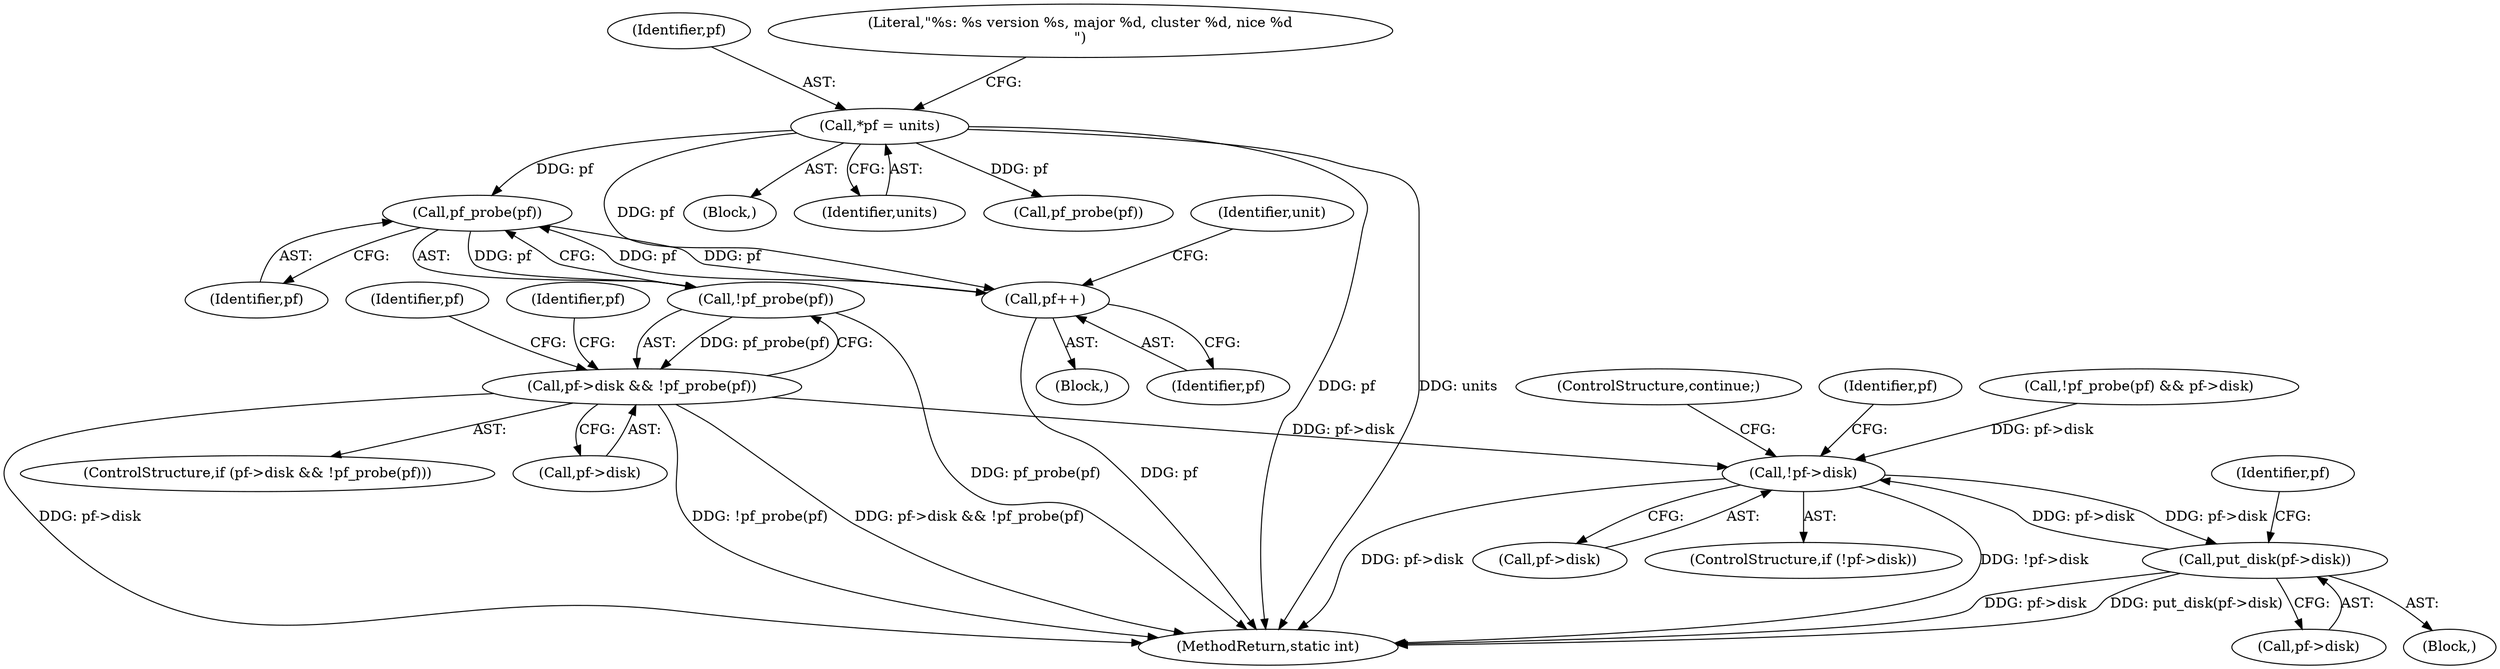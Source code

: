 digraph "0_linux_58ccd2d31e502c37e108b285bf3d343eb00c235b@pointer" {
"1000244" [label="(Call,pf_probe(pf))"];
"1000104" [label="(Call,*pf = units)"];
"1000194" [label="(Call,pf++)"];
"1000244" [label="(Call,pf_probe(pf))"];
"1000243" [label="(Call,!pf_probe(pf))"];
"1000239" [label="(Call,pf->disk && !pf_probe(pf))"];
"1000284" [label="(Call,!pf->disk)"];
"1000307" [label="(Call,put_disk(pf->disk))"];
"1000285" [label="(Call,pf->disk)"];
"1000284" [label="(Call,!pf->disk)"];
"1000105" [label="(Identifier,pf)"];
"1000249" [label="(Identifier,pf)"];
"1000279" [label="(Identifier,pf)"];
"1000163" [label="(Call,!pf_probe(pf) && pf->disk)"];
"1000102" [label="(Block,)"];
"1000191" [label="(Block,)"];
"1000244" [label="(Call,pf_probe(pf))"];
"1000110" [label="(Literal,\"%s: %s version %s, major %d, cluster %d, nice %d\n\")"];
"1000288" [label="(ControlStructure,continue;)"];
"1000283" [label="(ControlStructure,if (!pf->disk))"];
"1000106" [label="(Identifier,units)"];
"1000308" [label="(Call,pf->disk)"];
"1000165" [label="(Call,pf_probe(pf))"];
"1000243" [label="(Call,!pf_probe(pf))"];
"1000307" [label="(Call,put_disk(pf->disk))"];
"1000292" [label="(Identifier,pf)"];
"1000238" [label="(ControlStructure,if (pf->disk && !pf_probe(pf)))"];
"1000240" [label="(Call,pf->disk)"];
"1000245" [label="(Identifier,pf)"];
"1000104" [label="(Call,*pf = units)"];
"1000316" [label="(MethodReturn,static int)"];
"1000195" [label="(Identifier,pf)"];
"1000189" [label="(Identifier,unit)"];
"1000194" [label="(Call,pf++)"];
"1000257" [label="(Identifier,pf)"];
"1000239" [label="(Call,pf->disk && !pf_probe(pf))"];
"1000282" [label="(Block,)"];
"1000244" -> "1000243"  [label="AST: "];
"1000244" -> "1000245"  [label="CFG: "];
"1000245" -> "1000244"  [label="AST: "];
"1000243" -> "1000244"  [label="CFG: "];
"1000244" -> "1000194"  [label="DDG: pf"];
"1000244" -> "1000243"  [label="DDG: pf"];
"1000104" -> "1000244"  [label="DDG: pf"];
"1000194" -> "1000244"  [label="DDG: pf"];
"1000104" -> "1000102"  [label="AST: "];
"1000104" -> "1000106"  [label="CFG: "];
"1000105" -> "1000104"  [label="AST: "];
"1000106" -> "1000104"  [label="AST: "];
"1000110" -> "1000104"  [label="CFG: "];
"1000104" -> "1000316"  [label="DDG: pf"];
"1000104" -> "1000316"  [label="DDG: units"];
"1000104" -> "1000165"  [label="DDG: pf"];
"1000104" -> "1000194"  [label="DDG: pf"];
"1000194" -> "1000191"  [label="AST: "];
"1000194" -> "1000195"  [label="CFG: "];
"1000195" -> "1000194"  [label="AST: "];
"1000189" -> "1000194"  [label="CFG: "];
"1000194" -> "1000316"  [label="DDG: pf"];
"1000243" -> "1000239"  [label="AST: "];
"1000239" -> "1000243"  [label="CFG: "];
"1000243" -> "1000316"  [label="DDG: pf_probe(pf)"];
"1000243" -> "1000239"  [label="DDG: pf_probe(pf)"];
"1000239" -> "1000238"  [label="AST: "];
"1000239" -> "1000240"  [label="CFG: "];
"1000240" -> "1000239"  [label="AST: "];
"1000249" -> "1000239"  [label="CFG: "];
"1000257" -> "1000239"  [label="CFG: "];
"1000239" -> "1000316"  [label="DDG: pf->disk && !pf_probe(pf)"];
"1000239" -> "1000316"  [label="DDG: pf->disk"];
"1000239" -> "1000316"  [label="DDG: !pf_probe(pf)"];
"1000239" -> "1000284"  [label="DDG: pf->disk"];
"1000284" -> "1000283"  [label="AST: "];
"1000284" -> "1000285"  [label="CFG: "];
"1000285" -> "1000284"  [label="AST: "];
"1000288" -> "1000284"  [label="CFG: "];
"1000292" -> "1000284"  [label="CFG: "];
"1000284" -> "1000316"  [label="DDG: pf->disk"];
"1000284" -> "1000316"  [label="DDG: !pf->disk"];
"1000163" -> "1000284"  [label="DDG: pf->disk"];
"1000307" -> "1000284"  [label="DDG: pf->disk"];
"1000284" -> "1000307"  [label="DDG: pf->disk"];
"1000307" -> "1000282"  [label="AST: "];
"1000307" -> "1000308"  [label="CFG: "];
"1000308" -> "1000307"  [label="AST: "];
"1000279" -> "1000307"  [label="CFG: "];
"1000307" -> "1000316"  [label="DDG: put_disk(pf->disk)"];
"1000307" -> "1000316"  [label="DDG: pf->disk"];
}

